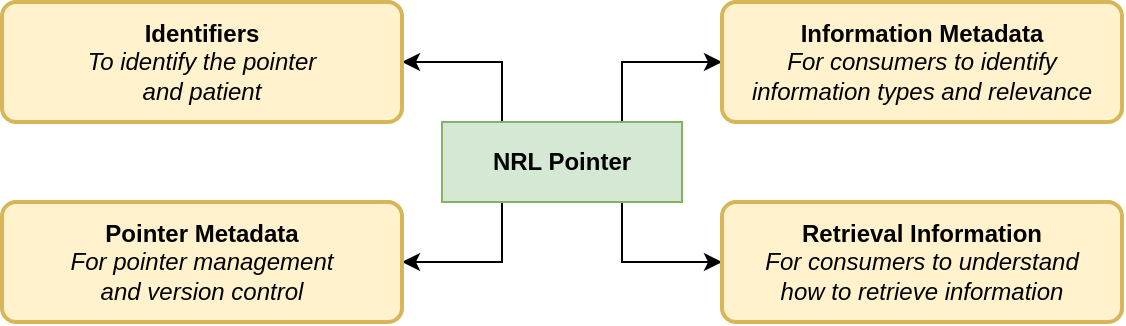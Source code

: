 <mxfile version="13.6.2" type="device"><diagram id="_19A6xBD9hNiB6xSjH2p" name="Page-1"><mxGraphModel dx="630" dy="367" grid="1" gridSize="10" guides="1" tooltips="1" connect="1" arrows="1" fold="1" page="1" pageScale="1" pageWidth="827" pageHeight="1169" math="0" shadow="0"><root><mxCell id="0"/><mxCell id="1" parent="0"/><mxCell id="Wh233xCw4ims-SeO7H41-6" style="edgeStyle=orthogonalEdgeStyle;rounded=0;orthogonalLoop=1;jettySize=auto;html=1;exitX=0.25;exitY=0;exitDx=0;exitDy=0;entryX=1;entryY=0.5;entryDx=0;entryDy=0;" edge="1" parent="1" source="9NBBjN5MG3s4F-oX6JXU-2" target="Wh233xCw4ims-SeO7H41-1"><mxGeometry relative="1" as="geometry"/></mxCell><mxCell id="Wh233xCw4ims-SeO7H41-7" style="edgeStyle=orthogonalEdgeStyle;rounded=0;orthogonalLoop=1;jettySize=auto;html=1;exitX=0.75;exitY=0;exitDx=0;exitDy=0;entryX=0;entryY=0.5;entryDx=0;entryDy=0;" edge="1" parent="1" source="9NBBjN5MG3s4F-oX6JXU-2" target="Wh233xCw4ims-SeO7H41-2"><mxGeometry relative="1" as="geometry"/></mxCell><mxCell id="Wh233xCw4ims-SeO7H41-8" style="edgeStyle=orthogonalEdgeStyle;rounded=0;orthogonalLoop=1;jettySize=auto;html=1;exitX=0.25;exitY=1;exitDx=0;exitDy=0;entryX=1;entryY=0.5;entryDx=0;entryDy=0;" edge="1" parent="1" source="9NBBjN5MG3s4F-oX6JXU-2" target="Wh233xCw4ims-SeO7H41-3"><mxGeometry relative="1" as="geometry"/></mxCell><mxCell id="Wh233xCw4ims-SeO7H41-9" style="edgeStyle=orthogonalEdgeStyle;rounded=0;orthogonalLoop=1;jettySize=auto;html=1;exitX=0.75;exitY=1;exitDx=0;exitDy=0;entryX=0;entryY=0.5;entryDx=0;entryDy=0;" edge="1" parent="1" source="9NBBjN5MG3s4F-oX6JXU-2" target="Wh233xCw4ims-SeO7H41-5"><mxGeometry relative="1" as="geometry"/></mxCell><mxCell id="9NBBjN5MG3s4F-oX6JXU-2" value="&lt;span style=&quot;background-color: rgb(213 , 232 , 212)&quot;&gt;&lt;b&gt;NRL Pointer&lt;/b&gt;&lt;/span&gt;" style="rounded=0;whiteSpace=wrap;html=1;fillColor=#d5e8d4;strokeColor=#82b366;" parent="1" vertex="1"><mxGeometry x="340" y="220" width="120" height="40" as="geometry"/></mxCell><mxCell id="Wh233xCw4ims-SeO7H41-1" value="&lt;b&gt;Identifiers&lt;/b&gt;&lt;br&gt;&lt;i&gt;To identify the pointer&lt;br&gt;and patient&lt;/i&gt;" style="rounded=1;whiteSpace=wrap;html=1;absoluteArcSize=1;arcSize=14;strokeWidth=2;fillColor=#fff2cc;strokeColor=#d6b656;" vertex="1" parent="1"><mxGeometry x="120" y="160" width="200" height="60" as="geometry"/></mxCell><mxCell id="Wh233xCw4ims-SeO7H41-2" value="&lt;b&gt;Information Metadata&lt;/b&gt;&lt;br&gt;&lt;i&gt;For consumers to identify&lt;br&gt;information types and relevance&lt;/i&gt;" style="rounded=1;whiteSpace=wrap;html=1;absoluteArcSize=1;arcSize=14;strokeWidth=2;fillColor=#fff2cc;strokeColor=#d6b656;" vertex="1" parent="1"><mxGeometry x="480" y="160" width="200" height="60" as="geometry"/></mxCell><mxCell id="Wh233xCw4ims-SeO7H41-3" value="&lt;b&gt;Pointer Metadata&lt;/b&gt;&lt;br&gt;&lt;i&gt;For pointer management&lt;br&gt;and version control&lt;/i&gt;" style="rounded=1;whiteSpace=wrap;html=1;absoluteArcSize=1;arcSize=14;strokeWidth=2;fillColor=#fff2cc;strokeColor=#d6b656;" vertex="1" parent="1"><mxGeometry x="120" y="260" width="200" height="60" as="geometry"/></mxCell><mxCell id="Wh233xCw4ims-SeO7H41-5" value="&lt;b&gt;Retrieval Information&lt;/b&gt;&lt;br&gt;&lt;i&gt;For consumers to understand&lt;br&gt;how to retrieve information&lt;/i&gt;" style="rounded=1;whiteSpace=wrap;html=1;absoluteArcSize=1;arcSize=14;strokeWidth=2;fillColor=#fff2cc;strokeColor=#d6b656;" vertex="1" parent="1"><mxGeometry x="480" y="260" width="200" height="60" as="geometry"/></mxCell></root></mxGraphModel></diagram></mxfile>